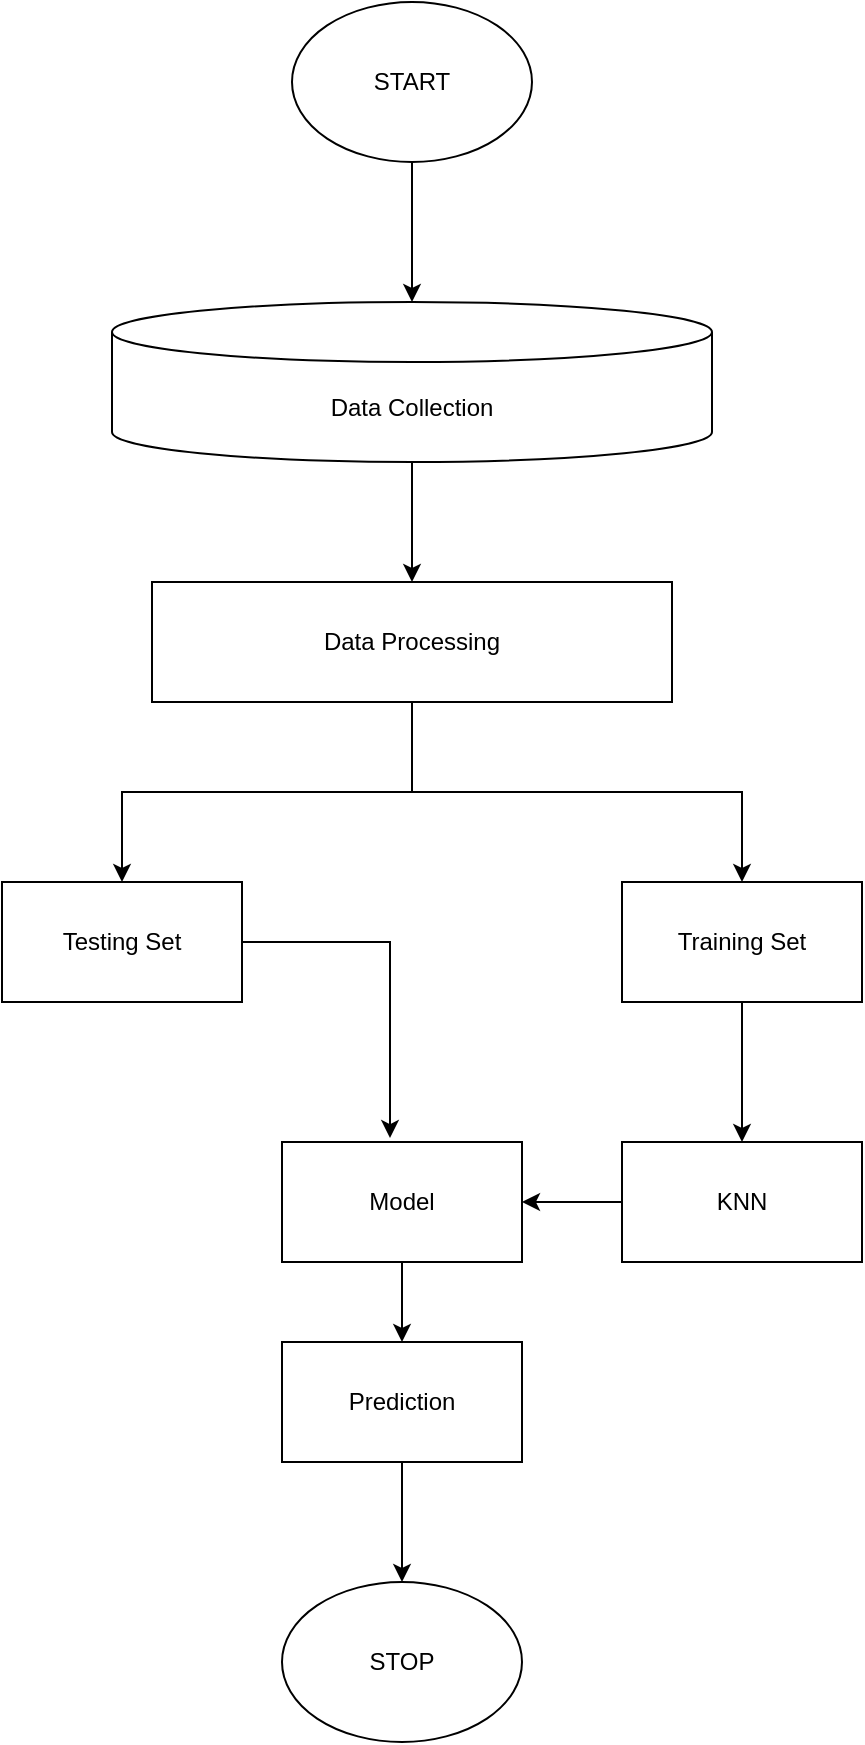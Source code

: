 <mxfile version="24.7.17">
  <diagram name="Page-1" id="Ncc8Ttj6XNavPWrkjmIB">
    <mxGraphModel dx="1050" dy="787" grid="1" gridSize="10" guides="1" tooltips="1" connect="1" arrows="1" fold="1" page="1" pageScale="1" pageWidth="827" pageHeight="1169" math="0" shadow="0">
      <root>
        <mxCell id="0" />
        <mxCell id="1" parent="0" />
        <mxCell id="O4wa3DMivLdUA-dt5oWF-1" value="START" style="ellipse;whiteSpace=wrap;html=1;" vertex="1" parent="1">
          <mxGeometry x="355" y="30" width="120" height="80" as="geometry" />
        </mxCell>
        <mxCell id="O4wa3DMivLdUA-dt5oWF-2" style="edgeStyle=orthogonalEdgeStyle;rounded=0;orthogonalLoop=1;jettySize=auto;html=1;entryX=0.5;entryY=0;entryDx=0;entryDy=0;" edge="1" parent="1" source="O4wa3DMivLdUA-dt5oWF-3" target="O4wa3DMivLdUA-dt5oWF-6">
          <mxGeometry relative="1" as="geometry" />
        </mxCell>
        <mxCell id="O4wa3DMivLdUA-dt5oWF-3" value="Data Collection" style="shape=cylinder3;whiteSpace=wrap;html=1;boundedLbl=1;backgroundOutline=1;size=15;" vertex="1" parent="1">
          <mxGeometry x="265" y="180" width="300" height="80" as="geometry" />
        </mxCell>
        <mxCell id="O4wa3DMivLdUA-dt5oWF-4" style="edgeStyle=orthogonalEdgeStyle;rounded=0;orthogonalLoop=1;jettySize=auto;html=1;entryX=0.5;entryY=0;entryDx=0;entryDy=0;" edge="1" parent="1" source="O4wa3DMivLdUA-dt5oWF-6" target="O4wa3DMivLdUA-dt5oWF-8">
          <mxGeometry relative="1" as="geometry" />
        </mxCell>
        <mxCell id="O4wa3DMivLdUA-dt5oWF-5" style="edgeStyle=orthogonalEdgeStyle;rounded=0;orthogonalLoop=1;jettySize=auto;html=1;" edge="1" parent="1" source="O4wa3DMivLdUA-dt5oWF-6" target="O4wa3DMivLdUA-dt5oWF-9">
          <mxGeometry relative="1" as="geometry" />
        </mxCell>
        <mxCell id="O4wa3DMivLdUA-dt5oWF-6" value="Data Processing" style="rounded=0;whiteSpace=wrap;html=1;" vertex="1" parent="1">
          <mxGeometry x="285" y="320" width="260" height="60" as="geometry" />
        </mxCell>
        <mxCell id="O4wa3DMivLdUA-dt5oWF-7" style="edgeStyle=orthogonalEdgeStyle;rounded=0;orthogonalLoop=1;jettySize=auto;html=1;" edge="1" parent="1" source="O4wa3DMivLdUA-dt5oWF-8" target="O4wa3DMivLdUA-dt5oWF-11">
          <mxGeometry relative="1" as="geometry" />
        </mxCell>
        <mxCell id="O4wa3DMivLdUA-dt5oWF-8" value="Training Set" style="rounded=0;whiteSpace=wrap;html=1;" vertex="1" parent="1">
          <mxGeometry x="520" y="470" width="120" height="60" as="geometry" />
        </mxCell>
        <mxCell id="O4wa3DMivLdUA-dt5oWF-9" value="Testing Set" style="rounded=0;whiteSpace=wrap;html=1;" vertex="1" parent="1">
          <mxGeometry x="210" y="470" width="120" height="60" as="geometry" />
        </mxCell>
        <mxCell id="O4wa3DMivLdUA-dt5oWF-10" style="edgeStyle=orthogonalEdgeStyle;rounded=0;orthogonalLoop=1;jettySize=auto;html=1;entryX=1;entryY=0.5;entryDx=0;entryDy=0;" edge="1" parent="1" source="O4wa3DMivLdUA-dt5oWF-11" target="O4wa3DMivLdUA-dt5oWF-14">
          <mxGeometry relative="1" as="geometry" />
        </mxCell>
        <mxCell id="O4wa3DMivLdUA-dt5oWF-11" value="KNN" style="rounded=0;whiteSpace=wrap;html=1;" vertex="1" parent="1">
          <mxGeometry x="520" y="600" width="120" height="60" as="geometry" />
        </mxCell>
        <mxCell id="O4wa3DMivLdUA-dt5oWF-12" style="edgeStyle=orthogonalEdgeStyle;rounded=0;orthogonalLoop=1;jettySize=auto;html=1;entryX=0.5;entryY=0;entryDx=0;entryDy=0;entryPerimeter=0;" edge="1" parent="1" source="O4wa3DMivLdUA-dt5oWF-1" target="O4wa3DMivLdUA-dt5oWF-3">
          <mxGeometry relative="1" as="geometry" />
        </mxCell>
        <mxCell id="O4wa3DMivLdUA-dt5oWF-13" style="edgeStyle=orthogonalEdgeStyle;rounded=0;orthogonalLoop=1;jettySize=auto;html=1;entryX=0.5;entryY=0;entryDx=0;entryDy=0;" edge="1" parent="1" source="O4wa3DMivLdUA-dt5oWF-14" target="O4wa3DMivLdUA-dt5oWF-17">
          <mxGeometry relative="1" as="geometry" />
        </mxCell>
        <mxCell id="O4wa3DMivLdUA-dt5oWF-14" value="Model" style="rounded=0;whiteSpace=wrap;html=1;" vertex="1" parent="1">
          <mxGeometry x="350" y="600" width="120" height="60" as="geometry" />
        </mxCell>
        <mxCell id="O4wa3DMivLdUA-dt5oWF-15" style="edgeStyle=orthogonalEdgeStyle;rounded=0;orthogonalLoop=1;jettySize=auto;html=1;entryX=0.45;entryY=-0.033;entryDx=0;entryDy=0;entryPerimeter=0;" edge="1" parent="1" source="O4wa3DMivLdUA-dt5oWF-9" target="O4wa3DMivLdUA-dt5oWF-14">
          <mxGeometry relative="1" as="geometry" />
        </mxCell>
        <mxCell id="O4wa3DMivLdUA-dt5oWF-16" style="edgeStyle=orthogonalEdgeStyle;rounded=0;orthogonalLoop=1;jettySize=auto;html=1;entryX=0.5;entryY=0;entryDx=0;entryDy=0;" edge="1" parent="1" source="O4wa3DMivLdUA-dt5oWF-17" target="O4wa3DMivLdUA-dt5oWF-18">
          <mxGeometry relative="1" as="geometry" />
        </mxCell>
        <mxCell id="O4wa3DMivLdUA-dt5oWF-17" value="Prediction" style="rounded=0;whiteSpace=wrap;html=1;" vertex="1" parent="1">
          <mxGeometry x="350" y="700" width="120" height="60" as="geometry" />
        </mxCell>
        <mxCell id="O4wa3DMivLdUA-dt5oWF-18" value="STOP" style="ellipse;whiteSpace=wrap;html=1;" vertex="1" parent="1">
          <mxGeometry x="350" y="820" width="120" height="80" as="geometry" />
        </mxCell>
      </root>
    </mxGraphModel>
  </diagram>
</mxfile>
